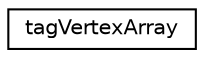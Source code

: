 digraph "Graphical Class Hierarchy"
{
 // LATEX_PDF_SIZE
  edge [fontname="Helvetica",fontsize="10",labelfontname="Helvetica",labelfontsize="10"];
  node [fontname="Helvetica",fontsize="10",shape=record];
  rankdir="LR";
  Node0 [label="tagVertexArray",height=0.2,width=0.4,color="black", fillcolor="white", style="filled",URL="$structtag_vertex_array.html",tooltip="Defines a vertex array we can use for rendering our quad ..."];
}
